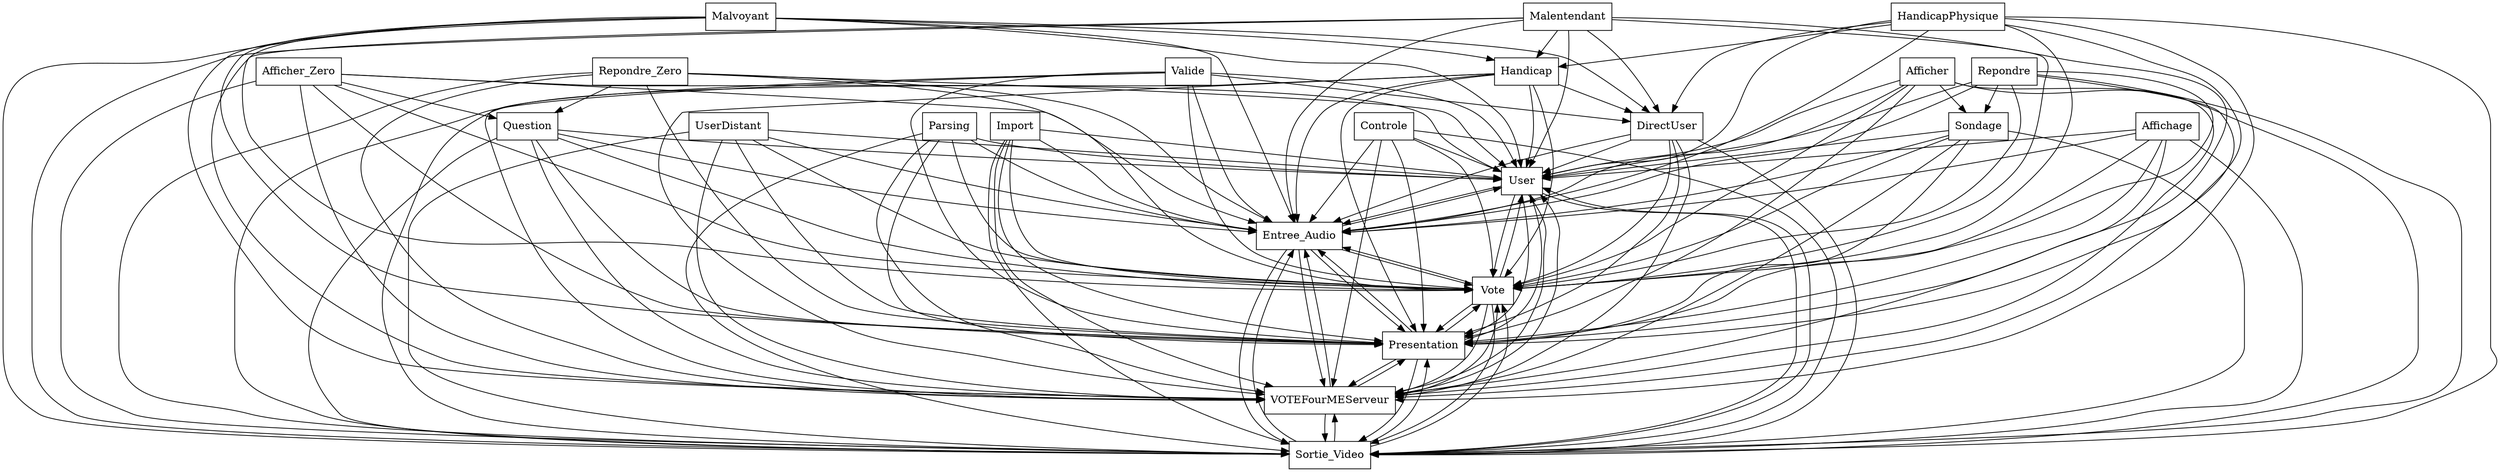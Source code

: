 digraph{
graph [rankdir=TB];
node [shape=box];
edge [arrowhead=normal];
0[label="User",]
1[label="Malvoyant",]
2[label="Import",]
3[label="Sondage",]
4[label="Afficher",]
5[label="UserDistant",]
6[label="Handicap",]
7[label="Parsing",]
8[label="Entree_Audio",]
9[label="Sortie_Video",]
10[label="Malentendant",]
11[label="VOTEFourMEServeur",]
12[label="Afficher_Zero",]
13[label="DirectUser",]
14[label="Presentation",]
15[label="Vote",]
16[label="Question",]
17[label="Repondre",]
18[label="Valide",]
19[label="HandicapPhysique",]
20[label="Repondre_Zero",]
21[label="Controle",]
22[label="Affichage",]
0->8[label="",]
0->9[label="",]
0->11[label="",]
0->14[label="",]
0->15[label="",]
1->0[label="",]
1->6[label="",]
1->8[label="",]
1->9[label="",]
1->11[label="",]
1->13[label="",]
1->14[label="",]
1->15[label="",]
2->0[label="",]
2->8[label="",]
2->9[label="",]
2->11[label="",]
2->14[label="",]
2->15[label="",]
3->0[label="",]
3->8[label="",]
3->9[label="",]
3->11[label="",]
3->14[label="",]
3->15[label="",]
4->0[label="",]
4->3[label="",]
4->8[label="",]
4->9[label="",]
4->11[label="",]
4->14[label="",]
4->15[label="",]
5->0[label="",]
5->8[label="",]
5->9[label="",]
5->11[label="",]
5->14[label="",]
5->15[label="",]
6->0[label="",]
6->8[label="",]
6->9[label="",]
6->11[label="",]
6->13[label="",]
6->14[label="",]
6->15[label="",]
7->0[label="",]
7->8[label="",]
7->9[label="",]
7->11[label="",]
7->14[label="",]
7->15[label="",]
8->0[label="",]
8->9[label="",]
8->11[label="",]
8->14[label="",]
8->15[label="",]
9->0[label="",]
9->8[label="",]
9->11[label="",]
9->14[label="",]
9->15[label="",]
10->0[label="",]
10->6[label="",]
10->8[label="",]
10->9[label="",]
10->11[label="",]
10->13[label="",]
10->14[label="",]
10->15[label="",]
11->0[label="",]
11->8[label="",]
11->9[label="",]
11->14[label="",]
11->15[label="",]
12->0[label="",]
12->8[label="",]
12->9[label="",]
12->11[label="",]
12->14[label="",]
12->15[label="",]
12->16[label="",]
13->0[label="",]
13->8[label="",]
13->9[label="",]
13->11[label="",]
13->14[label="",]
13->15[label="",]
14->0[label="",]
14->8[label="",]
14->9[label="",]
14->11[label="",]
14->15[label="",]
15->0[label="",]
15->8[label="",]
15->9[label="",]
15->11[label="",]
15->14[label="",]
16->0[label="",]
16->8[label="",]
16->9[label="",]
16->11[label="",]
16->14[label="",]
16->15[label="",]
17->0[label="",]
17->3[label="",]
17->8[label="",]
17->9[label="",]
17->11[label="",]
17->14[label="",]
17->15[label="",]
18->0[label="",]
18->8[label="",]
18->9[label="",]
18->11[label="",]
18->13[label="",]
18->14[label="",]
18->15[label="",]
19->0[label="",]
19->6[label="",]
19->8[label="",]
19->9[label="",]
19->11[label="",]
19->13[label="",]
19->14[label="",]
19->15[label="",]
20->0[label="",]
20->8[label="",]
20->9[label="",]
20->11[label="",]
20->14[label="",]
20->15[label="",]
20->16[label="",]
21->0[label="",]
21->8[label="",]
21->9[label="",]
21->11[label="",]
21->14[label="",]
21->15[label="",]
22->0[label="",]
22->8[label="",]
22->9[label="",]
22->11[label="",]
22->14[label="",]
22->15[label="",]
}
